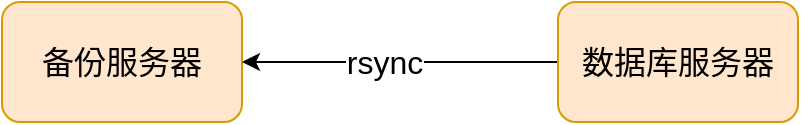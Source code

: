 <mxfile version="10.6.5" type="device"><diagram id="3xYNre3F_brr20xgqPgY" name="Page-1"><mxGraphModel dx="1058" dy="808" grid="1" gridSize="10" guides="1" tooltips="1" connect="1" arrows="1" fold="1" page="1" pageScale="1" pageWidth="827" pageHeight="1169" math="0" shadow="0"><root><mxCell id="0"/><mxCell id="1" parent="0"/><mxCell id="hf4tZr5OUUvSMGP21HIO-1" value="备份服务器" style="rounded=1;whiteSpace=wrap;html=1;fontSize=16;fillColor=#ffe6cc;strokeColor=#d79b00;" vertex="1" parent="1"><mxGeometry x="290" y="270" width="120" height="60" as="geometry"/></mxCell><mxCell id="hf4tZr5OUUvSMGP21HIO-3" style="edgeStyle=none;rounded=0;orthogonalLoop=1;jettySize=auto;html=1;exitX=0;exitY=0.5;exitDx=0;exitDy=0;entryX=1;entryY=0.5;entryDx=0;entryDy=0;fontSize=16;" edge="1" parent="1" source="hf4tZr5OUUvSMGP21HIO-2" target="hf4tZr5OUUvSMGP21HIO-1"><mxGeometry relative="1" as="geometry"/></mxCell><mxCell id="hf4tZr5OUUvSMGP21HIO-4" value="rsync" style="text;html=1;resizable=0;points=[];align=center;verticalAlign=middle;labelBackgroundColor=#ffffff;fontSize=16;" vertex="1" connectable="0" parent="hf4tZr5OUUvSMGP21HIO-3"><mxGeometry x="0.1" relative="1" as="geometry"><mxPoint as="offset"/></mxGeometry></mxCell><mxCell id="hf4tZr5OUUvSMGP21HIO-2" value="数据库服务器" style="rounded=1;whiteSpace=wrap;html=1;fontSize=16;fillColor=#ffe6cc;strokeColor=#d79b00;" vertex="1" parent="1"><mxGeometry x="568" y="270" width="120" height="60" as="geometry"/></mxCell></root></mxGraphModel></diagram></mxfile>
